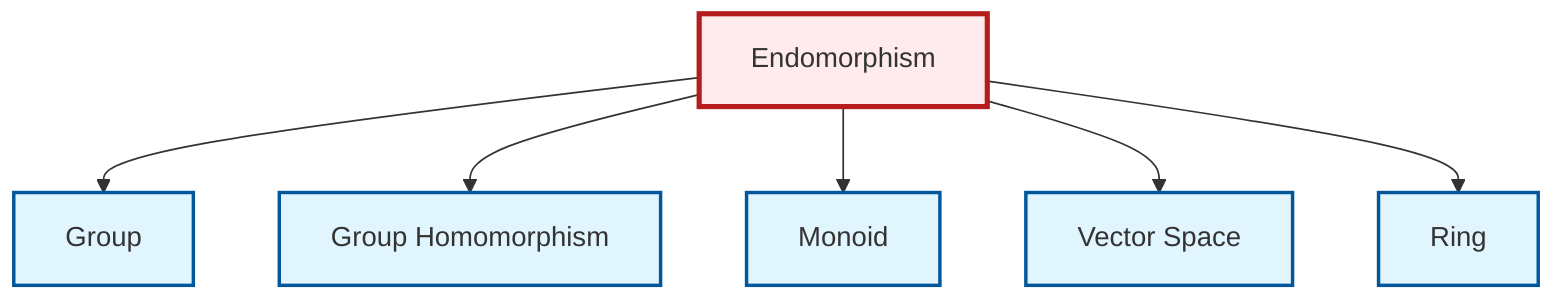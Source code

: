 graph TD
    classDef definition fill:#e1f5fe,stroke:#01579b,stroke-width:2px
    classDef theorem fill:#f3e5f5,stroke:#4a148c,stroke-width:2px
    classDef axiom fill:#fff3e0,stroke:#e65100,stroke-width:2px
    classDef example fill:#e8f5e9,stroke:#1b5e20,stroke-width:2px
    classDef current fill:#ffebee,stroke:#b71c1c,stroke-width:3px
    def-monoid["Monoid"]:::definition
    def-group["Group"]:::definition
    def-endomorphism["Endomorphism"]:::definition
    def-vector-space["Vector Space"]:::definition
    def-ring["Ring"]:::definition
    def-homomorphism["Group Homomorphism"]:::definition
    def-endomorphism --> def-group
    def-endomorphism --> def-homomorphism
    def-endomorphism --> def-monoid
    def-endomorphism --> def-vector-space
    def-endomorphism --> def-ring
    class def-endomorphism current